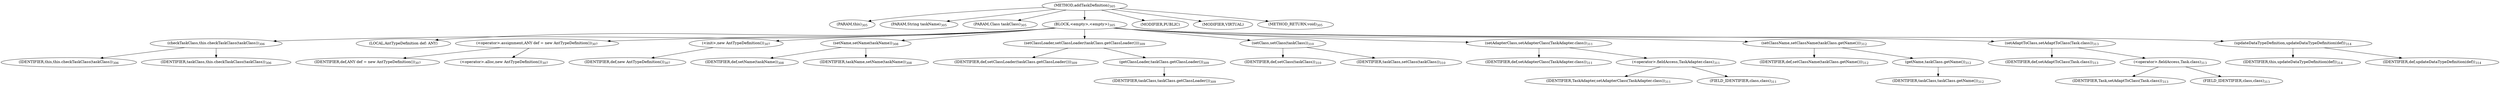 digraph "addTaskDefinition" {  
"502" [label = <(METHOD,addTaskDefinition)<SUB>305</SUB>> ]
"22" [label = <(PARAM,this)<SUB>305</SUB>> ]
"503" [label = <(PARAM,String taskName)<SUB>305</SUB>> ]
"504" [label = <(PARAM,Class taskClass)<SUB>305</SUB>> ]
"505" [label = <(BLOCK,&lt;empty&gt;,&lt;empty&gt;)<SUB>305</SUB>> ]
"506" [label = <(checkTaskClass,this.checkTaskClass(taskClass))<SUB>306</SUB>> ]
"21" [label = <(IDENTIFIER,this,this.checkTaskClass(taskClass))<SUB>306</SUB>> ]
"507" [label = <(IDENTIFIER,taskClass,this.checkTaskClass(taskClass))<SUB>306</SUB>> ]
"24" [label = <(LOCAL,AntTypeDefinition def: ANY)> ]
"508" [label = <(&lt;operator&gt;.assignment,ANY def = new AntTypeDefinition())<SUB>307</SUB>> ]
"509" [label = <(IDENTIFIER,def,ANY def = new AntTypeDefinition())<SUB>307</SUB>> ]
"510" [label = <(&lt;operator&gt;.alloc,new AntTypeDefinition())<SUB>307</SUB>> ]
"511" [label = <(&lt;init&gt;,new AntTypeDefinition())<SUB>307</SUB>> ]
"23" [label = <(IDENTIFIER,def,new AntTypeDefinition())<SUB>307</SUB>> ]
"512" [label = <(setName,setName(taskName))<SUB>308</SUB>> ]
"513" [label = <(IDENTIFIER,def,setName(taskName))<SUB>308</SUB>> ]
"514" [label = <(IDENTIFIER,taskName,setName(taskName))<SUB>308</SUB>> ]
"515" [label = <(setClassLoader,setClassLoader(taskClass.getClassLoader()))<SUB>309</SUB>> ]
"516" [label = <(IDENTIFIER,def,setClassLoader(taskClass.getClassLoader()))<SUB>309</SUB>> ]
"517" [label = <(getClassLoader,taskClass.getClassLoader())<SUB>309</SUB>> ]
"518" [label = <(IDENTIFIER,taskClass,taskClass.getClassLoader())<SUB>309</SUB>> ]
"519" [label = <(setClass,setClass(taskClass))<SUB>310</SUB>> ]
"520" [label = <(IDENTIFIER,def,setClass(taskClass))<SUB>310</SUB>> ]
"521" [label = <(IDENTIFIER,taskClass,setClass(taskClass))<SUB>310</SUB>> ]
"522" [label = <(setAdapterClass,setAdapterClass(TaskAdapter.class))<SUB>311</SUB>> ]
"523" [label = <(IDENTIFIER,def,setAdapterClass(TaskAdapter.class))<SUB>311</SUB>> ]
"524" [label = <(&lt;operator&gt;.fieldAccess,TaskAdapter.class)<SUB>311</SUB>> ]
"525" [label = <(IDENTIFIER,TaskAdapter,setAdapterClass(TaskAdapter.class))<SUB>311</SUB>> ]
"526" [label = <(FIELD_IDENTIFIER,class,class)<SUB>311</SUB>> ]
"527" [label = <(setClassName,setClassName(taskClass.getName()))<SUB>312</SUB>> ]
"528" [label = <(IDENTIFIER,def,setClassName(taskClass.getName()))<SUB>312</SUB>> ]
"529" [label = <(getName,taskClass.getName())<SUB>312</SUB>> ]
"530" [label = <(IDENTIFIER,taskClass,taskClass.getName())<SUB>312</SUB>> ]
"531" [label = <(setAdaptToClass,setAdaptToClass(Task.class))<SUB>313</SUB>> ]
"532" [label = <(IDENTIFIER,def,setAdaptToClass(Task.class))<SUB>313</SUB>> ]
"533" [label = <(&lt;operator&gt;.fieldAccess,Task.class)<SUB>313</SUB>> ]
"534" [label = <(IDENTIFIER,Task,setAdaptToClass(Task.class))<SUB>313</SUB>> ]
"535" [label = <(FIELD_IDENTIFIER,class,class)<SUB>313</SUB>> ]
"536" [label = <(updateDataTypeDefinition,updateDataTypeDefinition(def))<SUB>314</SUB>> ]
"25" [label = <(IDENTIFIER,this,updateDataTypeDefinition(def))<SUB>314</SUB>> ]
"537" [label = <(IDENTIFIER,def,updateDataTypeDefinition(def))<SUB>314</SUB>> ]
"538" [label = <(MODIFIER,PUBLIC)> ]
"539" [label = <(MODIFIER,VIRTUAL)> ]
"540" [label = <(METHOD_RETURN,void)<SUB>305</SUB>> ]
  "502" -> "22" 
  "502" -> "503" 
  "502" -> "504" 
  "502" -> "505" 
  "502" -> "538" 
  "502" -> "539" 
  "502" -> "540" 
  "505" -> "506" 
  "505" -> "24" 
  "505" -> "508" 
  "505" -> "511" 
  "505" -> "512" 
  "505" -> "515" 
  "505" -> "519" 
  "505" -> "522" 
  "505" -> "527" 
  "505" -> "531" 
  "505" -> "536" 
  "506" -> "21" 
  "506" -> "507" 
  "508" -> "509" 
  "508" -> "510" 
  "511" -> "23" 
  "512" -> "513" 
  "512" -> "514" 
  "515" -> "516" 
  "515" -> "517" 
  "517" -> "518" 
  "519" -> "520" 
  "519" -> "521" 
  "522" -> "523" 
  "522" -> "524" 
  "524" -> "525" 
  "524" -> "526" 
  "527" -> "528" 
  "527" -> "529" 
  "529" -> "530" 
  "531" -> "532" 
  "531" -> "533" 
  "533" -> "534" 
  "533" -> "535" 
  "536" -> "25" 
  "536" -> "537" 
}
